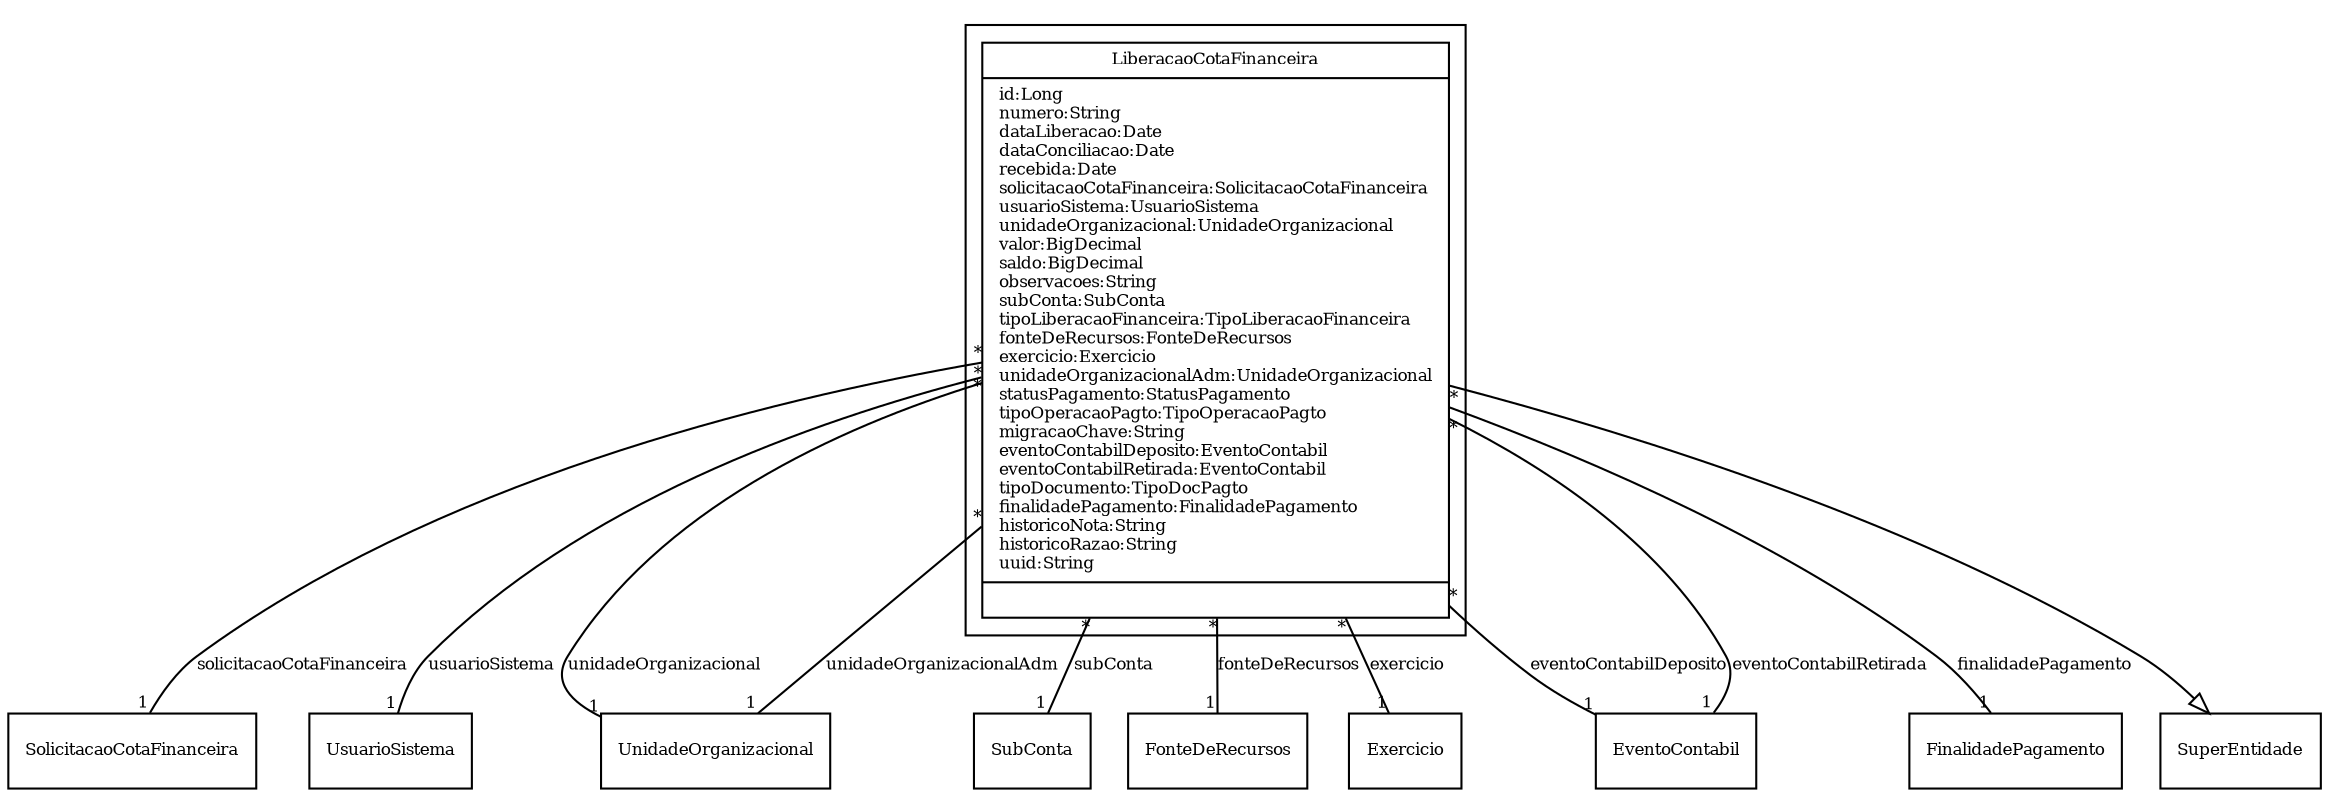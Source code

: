 digraph G{
fontname = "Times-Roman"
fontsize = 8

node [
        fontname = "Times-Roman"
        fontsize = 8
        shape = "record"
]

edge [
        fontname = "Times-Roman"
        fontsize = 8
]

subgraph clusterLIBERACAO_FINANCEIRA
{
LiberacaoCotaFinanceira [label = "{LiberacaoCotaFinanceira|id:Long\lnumero:String\ldataLiberacao:Date\ldataConciliacao:Date\lrecebida:Date\lsolicitacaoCotaFinanceira:SolicitacaoCotaFinanceira\lusuarioSistema:UsuarioSistema\lunidadeOrganizacional:UnidadeOrganizacional\lvalor:BigDecimal\lsaldo:BigDecimal\lobservacoes:String\lsubConta:SubConta\ltipoLiberacaoFinanceira:TipoLiberacaoFinanceira\lfonteDeRecursos:FonteDeRecursos\lexercicio:Exercicio\lunidadeOrganizacionalAdm:UnidadeOrganizacional\lstatusPagamento:StatusPagamento\ltipoOperacaoPagto:TipoOperacaoPagto\lmigracaoChave:String\leventoContabilDeposito:EventoContabil\leventoContabilRetirada:EventoContabil\ltipoDocumento:TipoDocPagto\lfinalidadePagamento:FinalidadePagamento\lhistoricoNota:String\lhistoricoRazao:String\luuid:String\l|\l}"]
}
edge [arrowhead = "none" headlabel = "1" taillabel = "*"] LiberacaoCotaFinanceira -> SolicitacaoCotaFinanceira [label = "solicitacaoCotaFinanceira"]
edge [arrowhead = "none" headlabel = "1" taillabel = "*"] LiberacaoCotaFinanceira -> UsuarioSistema [label = "usuarioSistema"]
edge [arrowhead = "none" headlabel = "1" taillabel = "*"] LiberacaoCotaFinanceira -> UnidadeOrganizacional [label = "unidadeOrganizacional"]
edge [arrowhead = "none" headlabel = "1" taillabel = "*"] LiberacaoCotaFinanceira -> SubConta [label = "subConta"]
edge [arrowhead = "none" headlabel = "1" taillabel = "*"] LiberacaoCotaFinanceira -> FonteDeRecursos [label = "fonteDeRecursos"]
edge [arrowhead = "none" headlabel = "1" taillabel = "*"] LiberacaoCotaFinanceira -> Exercicio [label = "exercicio"]
edge [arrowhead = "none" headlabel = "1" taillabel = "*"] LiberacaoCotaFinanceira -> UnidadeOrganizacional [label = "unidadeOrganizacionalAdm"]
edge [arrowhead = "none" headlabel = "1" taillabel = "*"] LiberacaoCotaFinanceira -> EventoContabil [label = "eventoContabilDeposito"]
edge [arrowhead = "none" headlabel = "1" taillabel = "*"] LiberacaoCotaFinanceira -> EventoContabil [label = "eventoContabilRetirada"]
edge [arrowhead = "none" headlabel = "1" taillabel = "*"] LiberacaoCotaFinanceira -> FinalidadePagamento [label = "finalidadePagamento"]
edge [ arrowhead = "empty" headlabel = "" taillabel = ""] LiberacaoCotaFinanceira -> SuperEntidade
}
